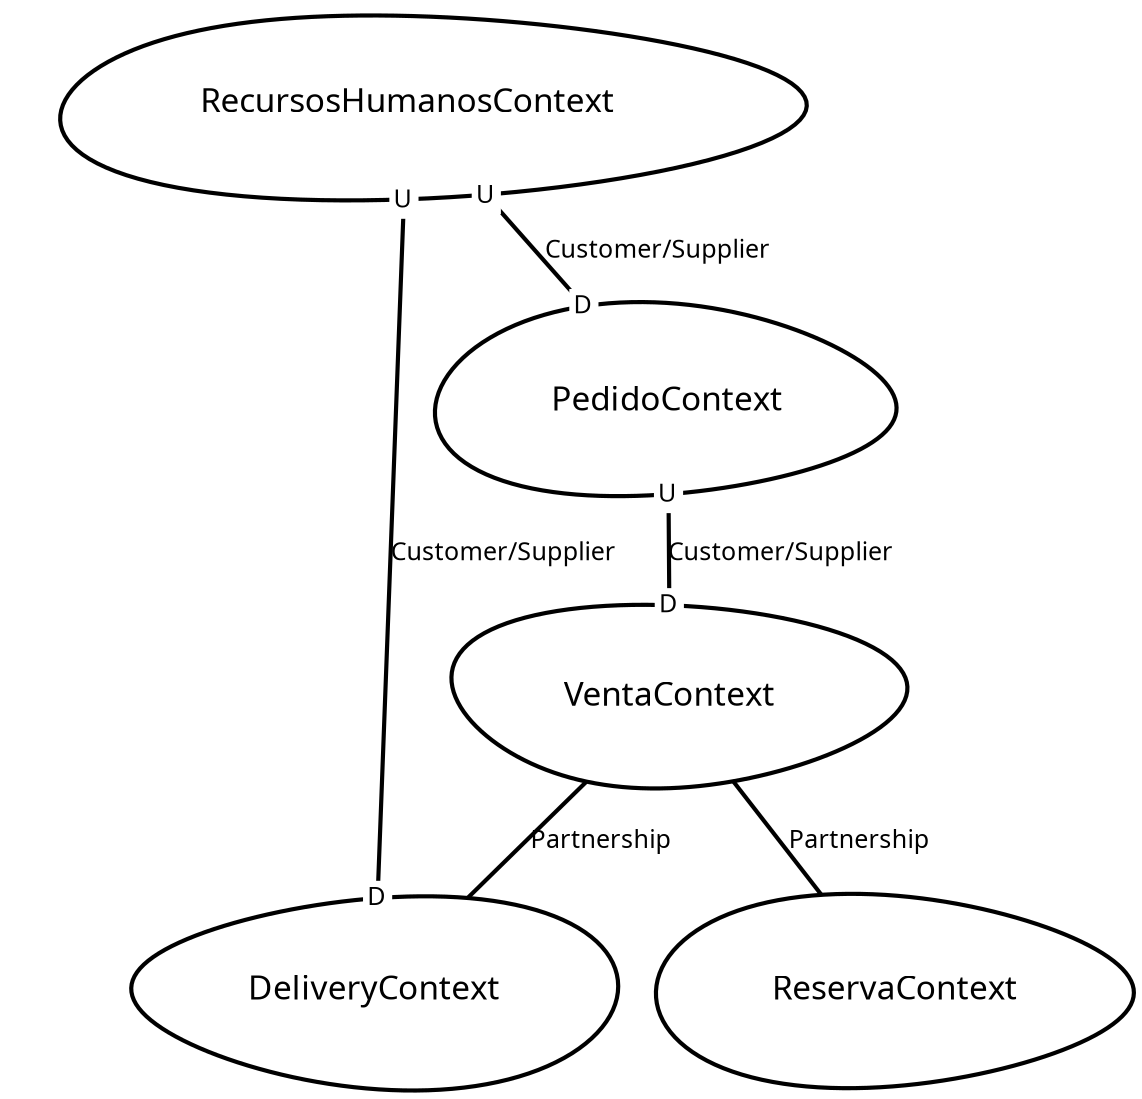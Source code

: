 digraph "ContextMapGraph" {
graph ["imagepath"="/tmp/GraphvizJava"]
"DeliveryContext" ["margin"="0.3","orientation"="84","shape"="egg","fontsize"="16","style"="bold","label"="DeliveryContext\n","fontname"="sans-serif"]
"PedidoContext" ["margin"="0.3","orientation"="258","shape"="egg","fontsize"="16","style"="bold","label"="PedidoContext\n","fontname"="sans-serif"]
"VentaContext" ["margin"="0.3","orientation"="166","shape"="egg","fontsize"="16","style"="bold","label"="VentaContext\n","fontname"="sans-serif"]
"ReservaContext" ["margin"="0.3","orientation"="268","shape"="egg","fontsize"="16","style"="bold","label"="ReservaContext\n","fontname"="sans-serif"]
"RecursosHumanosContext" ["margin"="0.3","orientation"="27","shape"="egg","fontsize"="16","style"="bold","label"="RecursosHumanosContext\n","fontname"="sans-serif"]
"PedidoContext" -> "VentaContext" ["headlabel"=<<table cellspacing="0" cellborder="0" border="0">
<tr><td bgcolor="white">D</td></tr>
</table>>,"labeldistance"="0","fontsize"="12","taillabel"=<<table cellspacing="0" cellborder="0" border="0">
<tr><td bgcolor="white">U</td></tr>
</table>>,"style"="bold","label"="Customer/Supplier","dir"="none","fontname"="sans-serif"]
"VentaContext" -> "DeliveryContext" ["fontsize"="12","style"="bold","label"="Partnership","dir"="none","fontname"="sans-serif"]
"VentaContext" -> "ReservaContext" ["fontsize"="12","style"="bold","label"="Partnership","dir"="none","fontname"="sans-serif"]
"RecursosHumanosContext" -> "PedidoContext" ["headlabel"=<<table cellspacing="0" cellborder="0" border="0">
<tr><td bgcolor="white">D</td></tr>
</table>>,"labeldistance"="0","fontsize"="12","taillabel"=<<table cellspacing="0" cellborder="0" border="0">
<tr><td bgcolor="white">U</td></tr>
</table>>,"style"="bold","label"="Customer/Supplier","dir"="none","fontname"="sans-serif"]
"RecursosHumanosContext" -> "DeliveryContext" ["headlabel"=<<table cellspacing="0" cellborder="0" border="0">
<tr><td bgcolor="white">D</td></tr>
</table>>,"labeldistance"="0","fontsize"="12","taillabel"=<<table cellspacing="0" cellborder="0" border="0">
<tr><td bgcolor="white">U</td></tr>
</table>>,"style"="bold","label"="Customer/Supplier","dir"="none","fontname"="sans-serif"]
}